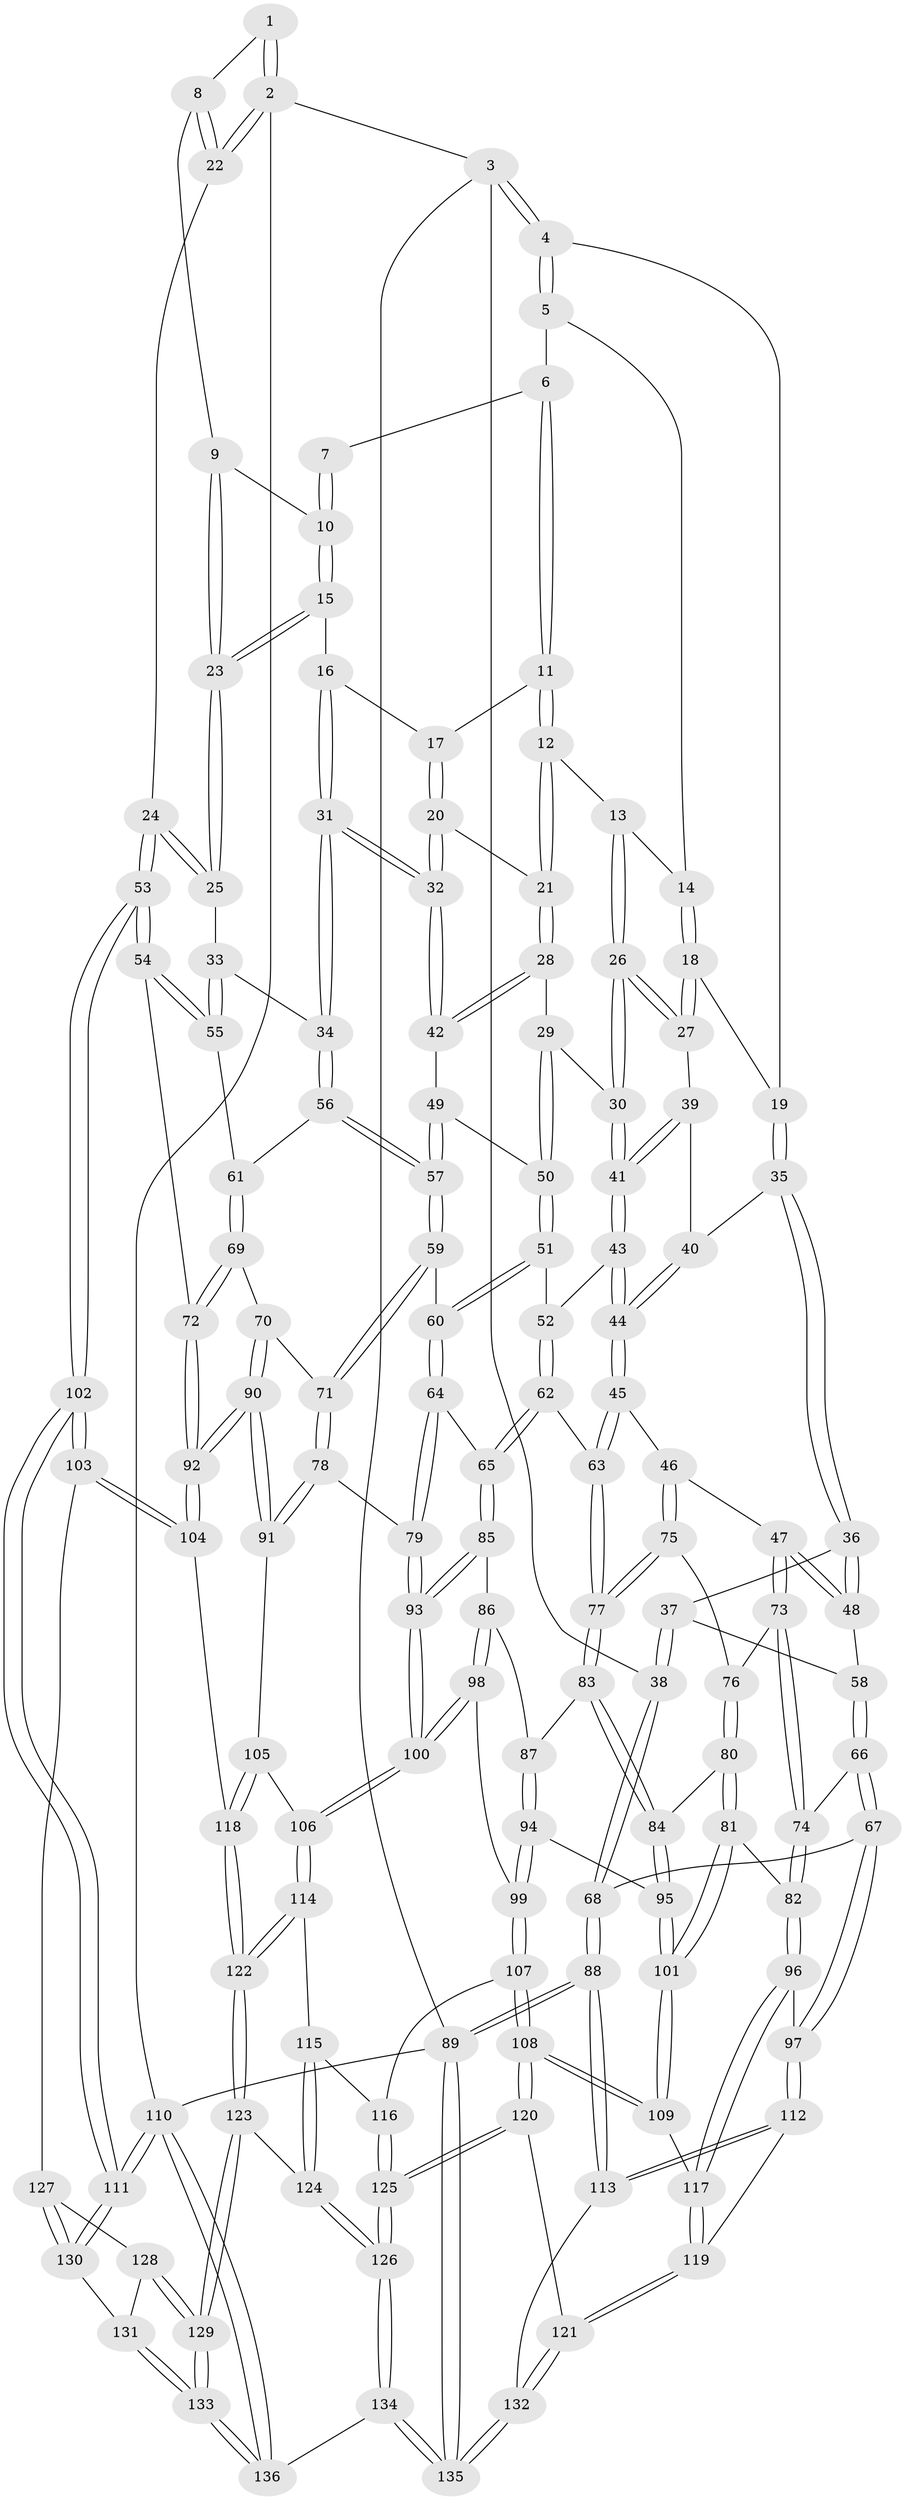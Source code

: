 // coarse degree distribution, {6: 0.05555555555555555, 9: 0.018518518518518517, 3: 0.2037037037037037, 5: 0.37037037037037035, 4: 0.2962962962962963, 7: 0.037037037037037035, 8: 0.018518518518518517}
// Generated by graph-tools (version 1.1) at 2025/21/03/04/25 18:21:11]
// undirected, 136 vertices, 337 edges
graph export_dot {
graph [start="1"]
  node [color=gray90,style=filled];
  1 [pos="+0.997558057513013+0"];
  2 [pos="+1+0"];
  3 [pos="+0+0"];
  4 [pos="+0.05007084130227118+0"];
  5 [pos="+0.37865875035697666+0"];
  6 [pos="+0.682334802030828+0"];
  7 [pos="+0.8322379413274656+0"];
  8 [pos="+0.9620529813715936+0.07792984293124942"];
  9 [pos="+0.9391090549543638+0.09176527202929011"];
  10 [pos="+0.8747560312215686+0.027907615560703626"];
  11 [pos="+0.6624356935383856+0"];
  12 [pos="+0.4818193364495034+0.0877477649704331"];
  13 [pos="+0.4482489225907076+0.0818127967570585"];
  14 [pos="+0.42057833255918403+0.02957888734172435"];
  15 [pos="+0.8093362042343617+0.10416028831481532"];
  16 [pos="+0.7866736477830475+0.10400245105072614"];
  17 [pos="+0.6641975512310183+0"];
  18 [pos="+0.24053927039876905+0.09875074139653629"];
  19 [pos="+0.20848651335602086+0.07700146788031904"];
  20 [pos="+0.6377376895861196+0.12967845738331868"];
  21 [pos="+0.5421602142033666+0.1692397849804999"];
  22 [pos="+1+0.07079306963854964"];
  23 [pos="+0.91287581776061+0.17997302697728262"];
  24 [pos="+1+0.37434727519789834"];
  25 [pos="+0.9254938726341936+0.23339704222505123"];
  26 [pos="+0.38094710440593804+0.16655621242197688"];
  27 [pos="+0.2692551785243728+0.12924285143469702"];
  28 [pos="+0.5279857729562116+0.22142111380671656"];
  29 [pos="+0.5186712528517001+0.22785154790306383"];
  30 [pos="+0.39964342330077723+0.22023213279178946"];
  31 [pos="+0.7201424988793459+0.2450566549333595"];
  32 [pos="+0.7197246166772809+0.24485090953289104"];
  33 [pos="+0.8464845141025803+0.260352816057725"];
  34 [pos="+0.7475096868429334+0.27994079896008445"];
  35 [pos="+0.12636303374356006+0.20710795555328546"];
  36 [pos="+0.10856556543843501+0.2270524121059656"];
  37 [pos="+0.019890585165341215+0.2480863685251603"];
  38 [pos="+0+0.2543070994536992"];
  39 [pos="+0.26654304757503916+0.17736171666750802"];
  40 [pos="+0.2549258980113657+0.24313389929198342"];
  41 [pos="+0.3673802045733082+0.30192121046851056"];
  42 [pos="+0.6053300635541621+0.262990068850541"];
  43 [pos="+0.36685968694415055+0.30361969316606224"];
  44 [pos="+0.2702961962590121+0.3494129506963602"];
  45 [pos="+0.2646227427376282+0.3557480543959328"];
  46 [pos="+0.2501926080431922+0.3626791190155181"];
  47 [pos="+0.24511097331413878+0.36305091947134843"];
  48 [pos="+0.24207697129359346+0.3620931594863241"];
  49 [pos="+0.5845325833225617+0.3247546973071955"];
  50 [pos="+0.502794988033309+0.33297057446200334"];
  51 [pos="+0.4999901665529339+0.3366486164219319"];
  52 [pos="+0.44487139223879923+0.35676261103458"];
  53 [pos="+1+0.41900163066811325"];
  54 [pos="+1+0.4717149831425011"];
  55 [pos="+0.8701954521429096+0.389470714691881"];
  56 [pos="+0.7395698289423169+0.32584672939525383"];
  57 [pos="+0.6355023163928353+0.40002050808537615"];
  58 [pos="+0.1382964090585726+0.38180389800037023"];
  59 [pos="+0.6174810448874184+0.4332586422887685"];
  60 [pos="+0.582680367395727+0.4417681576734551"];
  61 [pos="+0.7640779356603697+0.36906906433391456"];
  62 [pos="+0.4417353898939101+0.46872974267505024"];
  63 [pos="+0.37572977913793765+0.46100996436314995"];
  64 [pos="+0.5682626960652485+0.4534444239093492"];
  65 [pos="+0.4676636922889252+0.4995967967936949"];
  66 [pos="+0.028342399075833094+0.47221591456108825"];
  67 [pos="+0+0.43524013304352777"];
  68 [pos="+0+0.410427136202366"];
  69 [pos="+0.7734568914656417+0.41745275926676967"];
  70 [pos="+0.7401290099312804+0.5140902275589859"];
  71 [pos="+0.6370986015541737+0.4571390407156193"];
  72 [pos="+0.9498704946000129+0.5020000200720446"];
  73 [pos="+0.1766467165729153+0.4771780490751968"];
  74 [pos="+0.09093356194737565+0.5193051135757215"];
  75 [pos="+0.26975768744201045+0.47430417050443197"];
  76 [pos="+0.2198698468460474+0.516147029324027"];
  77 [pos="+0.3086247401248625+0.5270328008165637"];
  78 [pos="+0.6266356255608211+0.5881551609466277"];
  79 [pos="+0.5990115972789775+0.5921814273747217"];
  80 [pos="+0.22776588673822745+0.5743019378127442"];
  81 [pos="+0.1819006167616604+0.6043636681806517"];
  82 [pos="+0.1328402579599078+0.6145969534686019"];
  83 [pos="+0.3076064672746884+0.5502509467236051"];
  84 [pos="+0.28966887705303235+0.5707310426402301"];
  85 [pos="+0.46597648394647223+0.5292132126465409"];
  86 [pos="+0.4353534837424589+0.5540202303353986"];
  87 [pos="+0.3609967711383709+0.5621386842129923"];
  88 [pos="+0+0.9631162848077112"];
  89 [pos="+0+1"];
  90 [pos="+0.7818535385781362+0.6285771376916939"];
  91 [pos="+0.7727722009472143+0.6292242685894464"];
  92 [pos="+0.7989652500035852+0.63719619919193"];
  93 [pos="+0.5419448244757995+0.6188457968536969"];
  94 [pos="+0.36275773651615856+0.6351379264735556"];
  95 [pos="+0.306247732523049+0.6248721175659996"];
  96 [pos="+0.13051585509596972+0.6202717991912036"];
  97 [pos="+0.0835479809290412+0.6819079384129835"];
  98 [pos="+0.40468598151007207+0.6413290444599414"];
  99 [pos="+0.3905088331469938+0.6522009063549695"];
  100 [pos="+0.5315828162648639+0.6823440287514313"];
  101 [pos="+0.2811795450537521+0.6863535452874506"];
  102 [pos="+1+0.8103786113803717"];
  103 [pos="+0.8832702955371848+0.7723452862715584"];
  104 [pos="+0.819390840986287+0.6949230538534291"];
  105 [pos="+0.6548166889196262+0.6970476636829628"];
  106 [pos="+0.5358612263234434+0.7151462207698931"];
  107 [pos="+0.36710023582551626+0.7761687996871821"];
  108 [pos="+0.3553345549928754+0.7779129277185016"];
  109 [pos="+0.28543457858310456+0.7257907686946972"];
  110 [pos="+1+1"];
  111 [pos="+1+1"];
  112 [pos="+0.024423716764434503+0.7850675254797675"];
  113 [pos="+0+0.8961313275675543"];
  114 [pos="+0.5284261443466147+0.7379804389031532"];
  115 [pos="+0.4338040415980683+0.77908553048875"];
  116 [pos="+0.3870536332758572+0.7821389331611539"];
  117 [pos="+0.23924331686612924+0.7328370897866162"];
  118 [pos="+0.6572232198858896+0.8267298222562046"];
  119 [pos="+0.13942030431290808+0.8029150783059548"];
  120 [pos="+0.28615482500356837+0.8700620240998347"];
  121 [pos="+0.25319650228339796+0.8946554510748992"];
  122 [pos="+0.6265663927578289+0.8661056376881491"];
  123 [pos="+0.6280059091057378+0.8845247120006647"];
  124 [pos="+0.5131489133765325+0.9246382128868629"];
  125 [pos="+0.42721338103721296+0.9583679193252232"];
  126 [pos="+0.44545346614273096+0.9897398943273052"];
  127 [pos="+0.8675249775845533+0.8078395130336533"];
  128 [pos="+0.8611835896439817+0.8187609485192319"];
  129 [pos="+0.7101329748105882+0.9757312684412582"];
  130 [pos="+0.9498032701374758+0.9655624509941159"];
  131 [pos="+0.8888740017347665+0.9460944360902913"];
  132 [pos="+0.24847004757932684+0.92088681359346"];
  133 [pos="+0.7341816854297684+1"];
  134 [pos="+0.3894899487835819+1"];
  135 [pos="+0.2347837205540848+1"];
  136 [pos="+0.7400812920604265+1"];
  1 -- 2;
  1 -- 2;
  1 -- 8;
  2 -- 3;
  2 -- 22;
  2 -- 22;
  2 -- 110;
  3 -- 4;
  3 -- 4;
  3 -- 38;
  3 -- 89;
  4 -- 5;
  4 -- 5;
  4 -- 19;
  5 -- 6;
  5 -- 14;
  6 -- 7;
  6 -- 11;
  6 -- 11;
  7 -- 10;
  7 -- 10;
  8 -- 9;
  8 -- 22;
  8 -- 22;
  9 -- 10;
  9 -- 23;
  9 -- 23;
  10 -- 15;
  10 -- 15;
  11 -- 12;
  11 -- 12;
  11 -- 17;
  12 -- 13;
  12 -- 21;
  12 -- 21;
  13 -- 14;
  13 -- 26;
  13 -- 26;
  14 -- 18;
  14 -- 18;
  15 -- 16;
  15 -- 23;
  15 -- 23;
  16 -- 17;
  16 -- 31;
  16 -- 31;
  17 -- 20;
  17 -- 20;
  18 -- 19;
  18 -- 27;
  18 -- 27;
  19 -- 35;
  19 -- 35;
  20 -- 21;
  20 -- 32;
  20 -- 32;
  21 -- 28;
  21 -- 28;
  22 -- 24;
  23 -- 25;
  23 -- 25;
  24 -- 25;
  24 -- 25;
  24 -- 53;
  24 -- 53;
  25 -- 33;
  26 -- 27;
  26 -- 27;
  26 -- 30;
  26 -- 30;
  27 -- 39;
  28 -- 29;
  28 -- 42;
  28 -- 42;
  29 -- 30;
  29 -- 50;
  29 -- 50;
  30 -- 41;
  30 -- 41;
  31 -- 32;
  31 -- 32;
  31 -- 34;
  31 -- 34;
  32 -- 42;
  32 -- 42;
  33 -- 34;
  33 -- 55;
  33 -- 55;
  34 -- 56;
  34 -- 56;
  35 -- 36;
  35 -- 36;
  35 -- 40;
  36 -- 37;
  36 -- 48;
  36 -- 48;
  37 -- 38;
  37 -- 38;
  37 -- 58;
  38 -- 68;
  38 -- 68;
  39 -- 40;
  39 -- 41;
  39 -- 41;
  40 -- 44;
  40 -- 44;
  41 -- 43;
  41 -- 43;
  42 -- 49;
  43 -- 44;
  43 -- 44;
  43 -- 52;
  44 -- 45;
  44 -- 45;
  45 -- 46;
  45 -- 63;
  45 -- 63;
  46 -- 47;
  46 -- 75;
  46 -- 75;
  47 -- 48;
  47 -- 48;
  47 -- 73;
  47 -- 73;
  48 -- 58;
  49 -- 50;
  49 -- 57;
  49 -- 57;
  50 -- 51;
  50 -- 51;
  51 -- 52;
  51 -- 60;
  51 -- 60;
  52 -- 62;
  52 -- 62;
  53 -- 54;
  53 -- 54;
  53 -- 102;
  53 -- 102;
  54 -- 55;
  54 -- 55;
  54 -- 72;
  55 -- 61;
  56 -- 57;
  56 -- 57;
  56 -- 61;
  57 -- 59;
  57 -- 59;
  58 -- 66;
  58 -- 66;
  59 -- 60;
  59 -- 71;
  59 -- 71;
  60 -- 64;
  60 -- 64;
  61 -- 69;
  61 -- 69;
  62 -- 63;
  62 -- 65;
  62 -- 65;
  63 -- 77;
  63 -- 77;
  64 -- 65;
  64 -- 79;
  64 -- 79;
  65 -- 85;
  65 -- 85;
  66 -- 67;
  66 -- 67;
  66 -- 74;
  67 -- 68;
  67 -- 97;
  67 -- 97;
  68 -- 88;
  68 -- 88;
  69 -- 70;
  69 -- 72;
  69 -- 72;
  70 -- 71;
  70 -- 90;
  70 -- 90;
  71 -- 78;
  71 -- 78;
  72 -- 92;
  72 -- 92;
  73 -- 74;
  73 -- 74;
  73 -- 76;
  74 -- 82;
  74 -- 82;
  75 -- 76;
  75 -- 77;
  75 -- 77;
  76 -- 80;
  76 -- 80;
  77 -- 83;
  77 -- 83;
  78 -- 79;
  78 -- 91;
  78 -- 91;
  79 -- 93;
  79 -- 93;
  80 -- 81;
  80 -- 81;
  80 -- 84;
  81 -- 82;
  81 -- 101;
  81 -- 101;
  82 -- 96;
  82 -- 96;
  83 -- 84;
  83 -- 84;
  83 -- 87;
  84 -- 95;
  84 -- 95;
  85 -- 86;
  85 -- 93;
  85 -- 93;
  86 -- 87;
  86 -- 98;
  86 -- 98;
  87 -- 94;
  87 -- 94;
  88 -- 89;
  88 -- 89;
  88 -- 113;
  88 -- 113;
  89 -- 135;
  89 -- 135;
  89 -- 110;
  90 -- 91;
  90 -- 91;
  90 -- 92;
  90 -- 92;
  91 -- 105;
  92 -- 104;
  92 -- 104;
  93 -- 100;
  93 -- 100;
  94 -- 95;
  94 -- 99;
  94 -- 99;
  95 -- 101;
  95 -- 101;
  96 -- 97;
  96 -- 117;
  96 -- 117;
  97 -- 112;
  97 -- 112;
  98 -- 99;
  98 -- 100;
  98 -- 100;
  99 -- 107;
  99 -- 107;
  100 -- 106;
  100 -- 106;
  101 -- 109;
  101 -- 109;
  102 -- 103;
  102 -- 103;
  102 -- 111;
  102 -- 111;
  103 -- 104;
  103 -- 104;
  103 -- 127;
  104 -- 118;
  105 -- 106;
  105 -- 118;
  105 -- 118;
  106 -- 114;
  106 -- 114;
  107 -- 108;
  107 -- 108;
  107 -- 116;
  108 -- 109;
  108 -- 109;
  108 -- 120;
  108 -- 120;
  109 -- 117;
  110 -- 111;
  110 -- 111;
  110 -- 136;
  110 -- 136;
  111 -- 130;
  111 -- 130;
  112 -- 113;
  112 -- 113;
  112 -- 119;
  113 -- 132;
  114 -- 115;
  114 -- 122;
  114 -- 122;
  115 -- 116;
  115 -- 124;
  115 -- 124;
  116 -- 125;
  116 -- 125;
  117 -- 119;
  117 -- 119;
  118 -- 122;
  118 -- 122;
  119 -- 121;
  119 -- 121;
  120 -- 121;
  120 -- 125;
  120 -- 125;
  121 -- 132;
  121 -- 132;
  122 -- 123;
  122 -- 123;
  123 -- 124;
  123 -- 129;
  123 -- 129;
  124 -- 126;
  124 -- 126;
  125 -- 126;
  125 -- 126;
  126 -- 134;
  126 -- 134;
  127 -- 128;
  127 -- 130;
  127 -- 130;
  128 -- 129;
  128 -- 129;
  128 -- 131;
  129 -- 133;
  129 -- 133;
  130 -- 131;
  131 -- 133;
  131 -- 133;
  132 -- 135;
  132 -- 135;
  133 -- 136;
  133 -- 136;
  134 -- 135;
  134 -- 135;
  134 -- 136;
}
